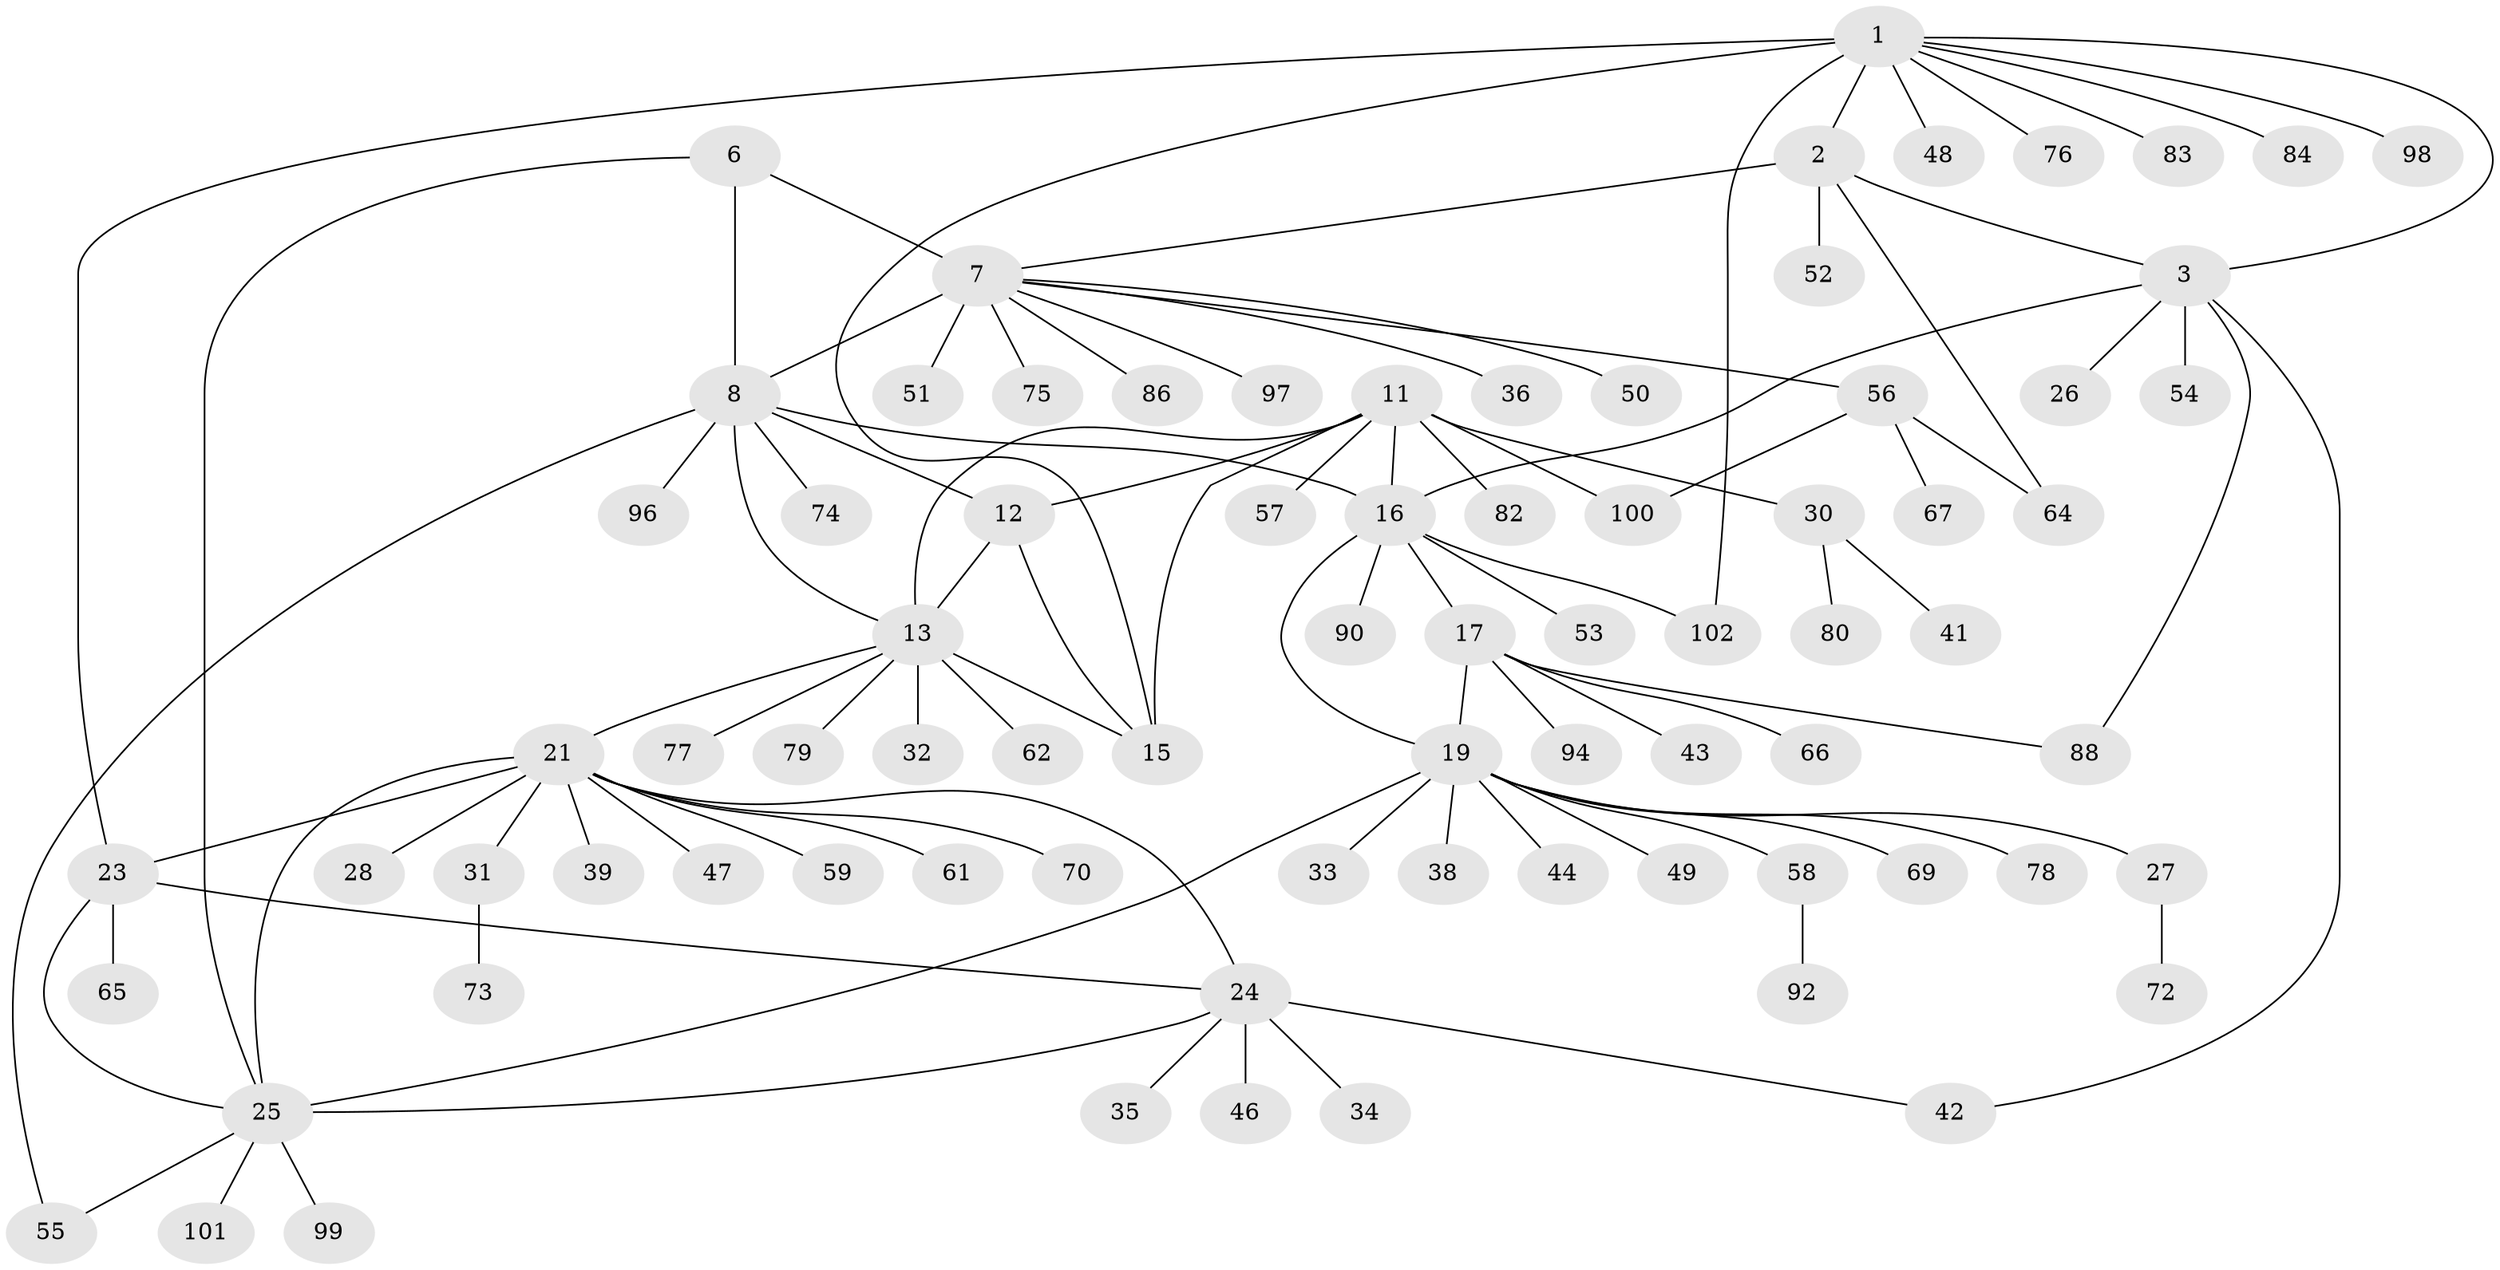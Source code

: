 // original degree distribution, {8: 0.0392156862745098, 7: 0.0392156862745098, 9: 0.029411764705882353, 4: 0.0392156862745098, 5: 0.0196078431372549, 10: 0.0392156862745098, 6: 0.0392156862745098, 14: 0.00980392156862745, 2: 0.12745098039215685, 3: 0.0392156862745098, 1: 0.5784313725490197}
// Generated by graph-tools (version 1.1) at 2025/42/03/06/25 10:42:10]
// undirected, 79 vertices, 100 edges
graph export_dot {
graph [start="1"]
  node [color=gray90,style=filled];
  1 [super="+4"];
  2 [super="+5"];
  3 [super="+91"];
  6 [super="+10"];
  7 [super="+9"];
  8 [super="+40"];
  11 [super="+95"];
  12 [super="+37"];
  13 [super="+14"];
  15;
  16 [super="+18"];
  17 [super="+20"];
  19 [super="+60"];
  21 [super="+22"];
  23 [super="+81"];
  24 [super="+93"];
  25 [super="+85"];
  26 [super="+45"];
  27 [super="+29"];
  28;
  30;
  31;
  32;
  33;
  34;
  35;
  36;
  38;
  39;
  41;
  42;
  43;
  44;
  46;
  47;
  48;
  49;
  50;
  51;
  52;
  53;
  54;
  55;
  56 [super="+63"];
  57;
  58 [super="+68"];
  59;
  61 [super="+71"];
  62;
  64;
  65;
  66;
  67;
  69;
  70;
  72;
  73;
  74;
  75;
  76;
  77;
  78 [super="+89"];
  79;
  80;
  82 [super="+87"];
  83;
  84;
  86;
  88;
  90;
  92;
  94;
  96;
  97;
  98;
  99;
  100;
  101;
  102;
  1 -- 2 [weight=4];
  1 -- 3 [weight=2];
  1 -- 15;
  1 -- 23;
  1 -- 48;
  1 -- 102;
  1 -- 98;
  1 -- 76;
  1 -- 83;
  1 -- 84;
  2 -- 3 [weight=2];
  2 -- 7;
  2 -- 52;
  2 -- 64;
  3 -- 16;
  3 -- 26;
  3 -- 54;
  3 -- 88;
  3 -- 42;
  6 -- 7 [weight=4];
  6 -- 8 [weight=2];
  6 -- 25;
  7 -- 8 [weight=2];
  7 -- 36;
  7 -- 56;
  7 -- 75;
  7 -- 86;
  7 -- 97;
  7 -- 50;
  7 -- 51;
  8 -- 13;
  8 -- 74;
  8 -- 96;
  8 -- 16;
  8 -- 12;
  8 -- 55;
  11 -- 12;
  11 -- 13 [weight=2];
  11 -- 15;
  11 -- 16;
  11 -- 30;
  11 -- 57;
  11 -- 82;
  11 -- 100;
  12 -- 13 [weight=2];
  12 -- 15;
  13 -- 15 [weight=2];
  13 -- 77;
  13 -- 32;
  13 -- 62;
  13 -- 79;
  13 -- 21;
  16 -- 17 [weight=4];
  16 -- 19 [weight=2];
  16 -- 90;
  16 -- 102;
  16 -- 53;
  17 -- 19 [weight=2];
  17 -- 43;
  17 -- 66;
  17 -- 88;
  17 -- 94;
  19 -- 25;
  19 -- 27;
  19 -- 33;
  19 -- 38;
  19 -- 44;
  19 -- 49;
  19 -- 58;
  19 -- 69;
  19 -- 78;
  21 -- 23 [weight=2];
  21 -- 24 [weight=2];
  21 -- 25 [weight=2];
  21 -- 28;
  21 -- 31;
  21 -- 70;
  21 -- 39;
  21 -- 47;
  21 -- 59;
  21 -- 61;
  23 -- 24;
  23 -- 25;
  23 -- 65;
  24 -- 25;
  24 -- 34;
  24 -- 35;
  24 -- 42;
  24 -- 46;
  25 -- 55;
  25 -- 99;
  25 -- 101;
  27 -- 72;
  30 -- 41;
  30 -- 80;
  31 -- 73;
  56 -- 64;
  56 -- 100;
  56 -- 67;
  58 -- 92;
}
